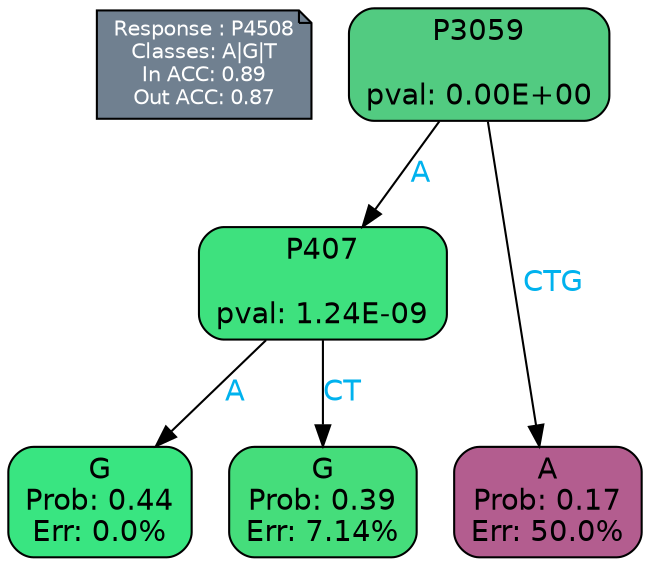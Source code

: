digraph Tree {
node [shape=box, style="filled, rounded", color="black", fontname=helvetica] ;
graph [ranksep=equally, splines=polylines, bgcolor=transparent, dpi=600] ;
edge [fontname=helvetica] ;
LEGEND [label="Response : P4508
Classes: A|G|T
In ACC: 0.89
Out ACC: 0.87
",shape=note,align=left,style=filled,fillcolor="slategray",fontcolor="white",fontsize=10];1 [label="P3059

pval: 0.00E+00", fillcolor="#52cb81"] ;
2 [label="P407

pval: 1.24E-09", fillcolor="#3ee17e"] ;
3 [label="G
Prob: 0.44
Err: 0.0%", fillcolor="#39e581"] ;
4 [label="G
Prob: 0.39
Err: 7.14%", fillcolor="#45dd7b"] ;
5 [label="A
Prob: 0.17
Err: 50.0%", fillcolor="#b35d8f"] ;
1 -> 2 [label="A",fontcolor=deepskyblue2] ;
1 -> 5 [label="CTG",fontcolor=deepskyblue2] ;
2 -> 3 [label="A",fontcolor=deepskyblue2] ;
2 -> 4 [label="CT",fontcolor=deepskyblue2] ;
{rank = same; 3;4;5;}{rank = same; LEGEND;1;}}